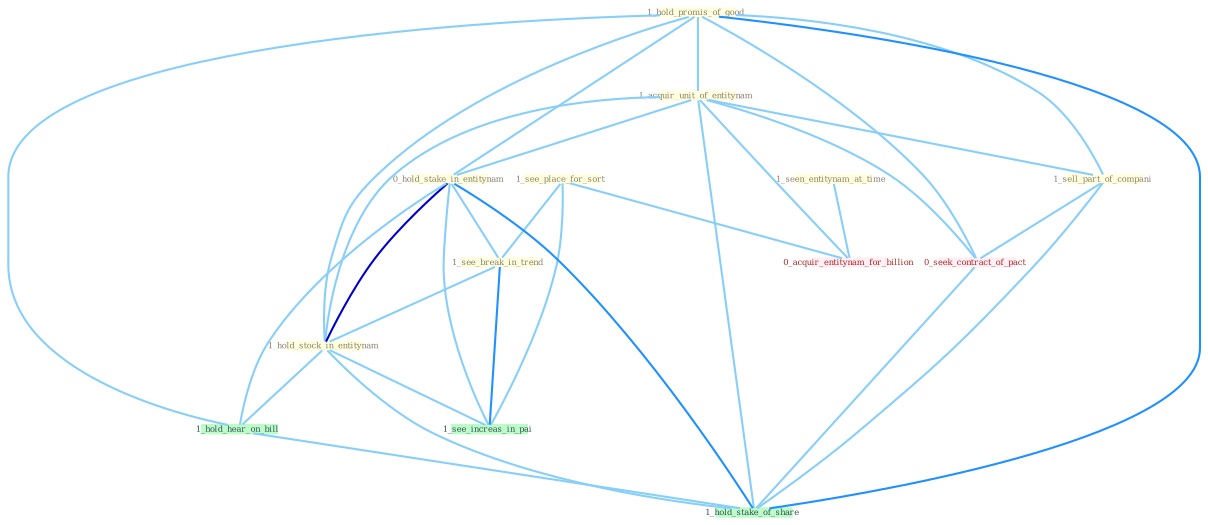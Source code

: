 Graph G{ 
    node
    [shape=polygon,style=filled,width=.5,height=.06,color="#BDFCC9",fixedsize=true,fontsize=4,
    fontcolor="#2f4f4f"];
    {node
    [color="#ffffe0", fontcolor="#8b7d6b"] "1_see_place_for_sort " "1_hold_promis_of_good " "1_acquir_unit_of_entitynam " "1_sell_part_of_compani " "0_hold_stake_in_entitynam " "1_see_break_in_trend " "1_seen_entitynam_at_time " "1_hold_stock_in_entitynam "}
{node [color="#fff0f5", fontcolor="#b22222"] "0_seek_contract_of_pact " "0_acquir_entitynam_for_billion "}
edge [color="#B0E2FF"];

	"1_see_place_for_sort " -- "1_see_break_in_trend " [w="1", color="#87cefa" ];
	"1_see_place_for_sort " -- "0_acquir_entitynam_for_billion " [w="1", color="#87cefa" ];
	"1_see_place_for_sort " -- "1_see_increas_in_pai " [w="1", color="#87cefa" ];
	"1_hold_promis_of_good " -- "1_acquir_unit_of_entitynam " [w="1", color="#87cefa" ];
	"1_hold_promis_of_good " -- "1_sell_part_of_compani " [w="1", color="#87cefa" ];
	"1_hold_promis_of_good " -- "0_hold_stake_in_entitynam " [w="1", color="#87cefa" ];
	"1_hold_promis_of_good " -- "1_hold_stock_in_entitynam " [w="1", color="#87cefa" ];
	"1_hold_promis_of_good " -- "0_seek_contract_of_pact " [w="1", color="#87cefa" ];
	"1_hold_promis_of_good " -- "1_hold_hear_on_bill " [w="1", color="#87cefa" ];
	"1_hold_promis_of_good " -- "1_hold_stake_of_share " [w="2", color="#1e90ff" , len=0.8];
	"1_acquir_unit_of_entitynam " -- "1_sell_part_of_compani " [w="1", color="#87cefa" ];
	"1_acquir_unit_of_entitynam " -- "0_hold_stake_in_entitynam " [w="1", color="#87cefa" ];
	"1_acquir_unit_of_entitynam " -- "1_hold_stock_in_entitynam " [w="1", color="#87cefa" ];
	"1_acquir_unit_of_entitynam " -- "0_seek_contract_of_pact " [w="1", color="#87cefa" ];
	"1_acquir_unit_of_entitynam " -- "0_acquir_entitynam_for_billion " [w="1", color="#87cefa" ];
	"1_acquir_unit_of_entitynam " -- "1_hold_stake_of_share " [w="1", color="#87cefa" ];
	"1_sell_part_of_compani " -- "0_seek_contract_of_pact " [w="1", color="#87cefa" ];
	"1_sell_part_of_compani " -- "1_hold_stake_of_share " [w="1", color="#87cefa" ];
	"0_hold_stake_in_entitynam " -- "1_see_break_in_trend " [w="1", color="#87cefa" ];
	"0_hold_stake_in_entitynam " -- "1_hold_stock_in_entitynam " [w="3", color="#0000cd" , len=0.6];
	"0_hold_stake_in_entitynam " -- "1_see_increas_in_pai " [w="1", color="#87cefa" ];
	"0_hold_stake_in_entitynam " -- "1_hold_hear_on_bill " [w="1", color="#87cefa" ];
	"0_hold_stake_in_entitynam " -- "1_hold_stake_of_share " [w="2", color="#1e90ff" , len=0.8];
	"1_see_break_in_trend " -- "1_hold_stock_in_entitynam " [w="1", color="#87cefa" ];
	"1_see_break_in_trend " -- "1_see_increas_in_pai " [w="2", color="#1e90ff" , len=0.8];
	"1_seen_entitynam_at_time " -- "0_acquir_entitynam_for_billion " [w="1", color="#87cefa" ];
	"1_hold_stock_in_entitynam " -- "1_see_increas_in_pai " [w="1", color="#87cefa" ];
	"1_hold_stock_in_entitynam " -- "1_hold_hear_on_bill " [w="1", color="#87cefa" ];
	"1_hold_stock_in_entitynam " -- "1_hold_stake_of_share " [w="1", color="#87cefa" ];
	"0_seek_contract_of_pact " -- "1_hold_stake_of_share " [w="1", color="#87cefa" ];
	"1_hold_hear_on_bill " -- "1_hold_stake_of_share " [w="1", color="#87cefa" ];
}
